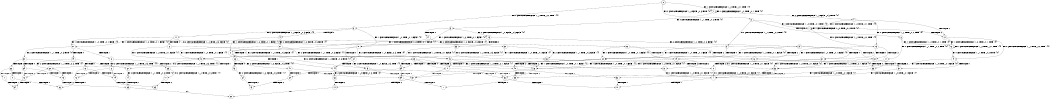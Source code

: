 digraph BCG {
size = "7, 10.5";
center = TRUE;
node [shape = circle];
0 [peripheries = 2];
0 -> 1 [label = "EX !1 !ATOMIC_EXCH_BRANCH (1, +0, TRUE, +0, 1, TRUE) !{0}"];
0 -> 2 [label = "EX !2 !ATOMIC_EXCH_BRANCH (1, +0, FALSE, +0, 3, TRUE) !{0}"];
0 -> 3 [label = "EX !0 !ATOMIC_EXCH_BRANCH (1, +1, TRUE, +0, 2, TRUE) !{0}"];
1 -> 4 [label = "EX !2 !ATOMIC_EXCH_BRANCH (1, +0, FALSE, +0, 3, TRUE) !{0}"];
1 -> 5 [label = "EX !0 !ATOMIC_EXCH_BRANCH (1, +1, TRUE, +0, 2, TRUE) !{0}"];
1 -> 1 [label = "EX !1 !ATOMIC_EXCH_BRANCH (1, +0, TRUE, +0, 1, TRUE) !{0}"];
2 -> 6 [label = "TERMINATE !2"];
2 -> 7 [label = "EX !1 !ATOMIC_EXCH_BRANCH (1, +0, TRUE, +0, 1, TRUE) !{0}"];
2 -> 8 [label = "EX !0 !ATOMIC_EXCH_BRANCH (1, +1, TRUE, +0, 2, TRUE) !{0}"];
3 -> 9 [label = "TERMINATE !0"];
3 -> 10 [label = "EX !1 !ATOMIC_EXCH_BRANCH (1, +0, TRUE, +0, 1, FALSE) !{0}"];
3 -> 11 [label = "EX !2 !ATOMIC_EXCH_BRANCH (1, +0, FALSE, +0, 3, FALSE) !{0}"];
4 -> 12 [label = "TERMINATE !2"];
4 -> 13 [label = "EX !0 !ATOMIC_EXCH_BRANCH (1, +1, TRUE, +0, 2, TRUE) !{0}"];
4 -> 7 [label = "EX !1 !ATOMIC_EXCH_BRANCH (1, +0, TRUE, +0, 1, TRUE) !{0}"];
5 -> 14 [label = "TERMINATE !0"];
5 -> 15 [label = "EX !2 !ATOMIC_EXCH_BRANCH (1, +0, FALSE, +0, 3, FALSE) !{0}"];
5 -> 10 [label = "EX !1 !ATOMIC_EXCH_BRANCH (1, +0, TRUE, +0, 1, FALSE) !{0}"];
6 -> 16 [label = "EX !1 !ATOMIC_EXCH_BRANCH (1, +0, TRUE, +0, 1, TRUE) !{0}"];
6 -> 17 [label = "EX !0 !ATOMIC_EXCH_BRANCH (1, +1, TRUE, +0, 2, TRUE) !{0}"];
7 -> 12 [label = "TERMINATE !2"];
7 -> 13 [label = "EX !0 !ATOMIC_EXCH_BRANCH (1, +1, TRUE, +0, 2, TRUE) !{0}"];
7 -> 7 [label = "EX !1 !ATOMIC_EXCH_BRANCH (1, +0, TRUE, +0, 1, TRUE) !{0}"];
8 -> 18 [label = "TERMINATE !2"];
8 -> 19 [label = "TERMINATE !0"];
8 -> 20 [label = "EX !1 !ATOMIC_EXCH_BRANCH (1, +0, TRUE, +0, 1, FALSE) !{0}"];
9 -> 21 [label = "EX !2 !ATOMIC_EXCH_BRANCH (1, +0, FALSE, +0, 3, FALSE) !{1}"];
9 -> 22 [label = "EX !1 !ATOMIC_EXCH_BRANCH (1, +0, TRUE, +0, 1, FALSE) !{1}"];
10 -> 23 [label = "TERMINATE !1"];
10 -> 24 [label = "TERMINATE !0"];
10 -> 25 [label = "EX !2 !ATOMIC_EXCH_BRANCH (1, +0, FALSE, +0, 3, TRUE) !{0}"];
11 -> 26 [label = "TERMINATE !0"];
11 -> 27 [label = "EX !1 !ATOMIC_EXCH_BRANCH (1, +0, TRUE, +0, 1, FALSE) !{0}"];
11 -> 28 [label = "EX !2 !ATOMIC_EXCH_BRANCH (1, +1, TRUE, +0, 3, FALSE) !{0}"];
12 -> 29 [label = "EX !0 !ATOMIC_EXCH_BRANCH (1, +1, TRUE, +0, 2, TRUE) !{0}"];
12 -> 16 [label = "EX !1 !ATOMIC_EXCH_BRANCH (1, +0, TRUE, +0, 1, TRUE) !{0}"];
13 -> 30 [label = "TERMINATE !2"];
13 -> 31 [label = "TERMINATE !0"];
13 -> 20 [label = "EX !1 !ATOMIC_EXCH_BRANCH (1, +0, TRUE, +0, 1, FALSE) !{0}"];
14 -> 32 [label = "EX !2 !ATOMIC_EXCH_BRANCH (1, +0, FALSE, +0, 3, FALSE) !{1}"];
14 -> 22 [label = "EX !1 !ATOMIC_EXCH_BRANCH (1, +0, TRUE, +0, 1, FALSE) !{1}"];
15 -> 33 [label = "TERMINATE !0"];
15 -> 34 [label = "EX !2 !ATOMIC_EXCH_BRANCH (1, +1, TRUE, +0, 3, FALSE) !{0}"];
15 -> 27 [label = "EX !1 !ATOMIC_EXCH_BRANCH (1, +0, TRUE, +0, 1, FALSE) !{0}"];
16 -> 29 [label = "EX !0 !ATOMIC_EXCH_BRANCH (1, +1, TRUE, +0, 2, TRUE) !{0}"];
16 -> 16 [label = "EX !1 !ATOMIC_EXCH_BRANCH (1, +0, TRUE, +0, 1, TRUE) !{0}"];
17 -> 35 [label = "TERMINATE !0"];
17 -> 36 [label = "EX !1 !ATOMIC_EXCH_BRANCH (1, +0, TRUE, +0, 1, FALSE) !{0}"];
18 -> 35 [label = "TERMINATE !0"];
18 -> 36 [label = "EX !1 !ATOMIC_EXCH_BRANCH (1, +0, TRUE, +0, 1, FALSE) !{0}"];
19 -> 37 [label = "TERMINATE !2"];
19 -> 38 [label = "EX !1 !ATOMIC_EXCH_BRANCH (1, +0, TRUE, +0, 1, FALSE) !{1}"];
20 -> 39 [label = "TERMINATE !1"];
20 -> 40 [label = "TERMINATE !2"];
20 -> 41 [label = "TERMINATE !0"];
21 -> 42 [label = "EX !1 !ATOMIC_EXCH_BRANCH (1, +0, TRUE, +0, 1, FALSE) !{1}"];
21 -> 43 [label = "EX !2 !ATOMIC_EXCH_BRANCH (1, +1, TRUE, +0, 3, FALSE) !{1}"];
22 -> 44 [label = "TERMINATE !1"];
22 -> 45 [label = "EX !2 !ATOMIC_EXCH_BRANCH (1, +0, FALSE, +0, 3, TRUE) !{1}"];
23 -> 46 [label = "TERMINATE !0"];
23 -> 47 [label = "EX !2 !ATOMIC_EXCH_BRANCH (1, +0, FALSE, +0, 3, TRUE) !{0}"];
24 -> 44 [label = "TERMINATE !1"];
24 -> 45 [label = "EX !2 !ATOMIC_EXCH_BRANCH (1, +0, FALSE, +0, 3, TRUE) !{1}"];
25 -> 39 [label = "TERMINATE !1"];
25 -> 40 [label = "TERMINATE !2"];
25 -> 41 [label = "TERMINATE !0"];
26 -> 42 [label = "EX !1 !ATOMIC_EXCH_BRANCH (1, +0, TRUE, +0, 1, FALSE) !{1}"];
26 -> 43 [label = "EX !2 !ATOMIC_EXCH_BRANCH (1, +1, TRUE, +0, 3, FALSE) !{1}"];
27 -> 48 [label = "TERMINATE !1"];
27 -> 49 [label = "TERMINATE !0"];
27 -> 50 [label = "EX !2 !ATOMIC_EXCH_BRANCH (1, +1, TRUE, +0, 3, TRUE) !{0}"];
28 -> 18 [label = "TERMINATE !2"];
28 -> 19 [label = "TERMINATE !0"];
28 -> 20 [label = "EX !1 !ATOMIC_EXCH_BRANCH (1, +0, TRUE, +0, 1, FALSE) !{0}"];
29 -> 51 [label = "TERMINATE !0"];
29 -> 36 [label = "EX !1 !ATOMIC_EXCH_BRANCH (1, +0, TRUE, +0, 1, FALSE) !{0}"];
30 -> 51 [label = "TERMINATE !0"];
30 -> 36 [label = "EX !1 !ATOMIC_EXCH_BRANCH (1, +0, TRUE, +0, 1, FALSE) !{0}"];
31 -> 52 [label = "TERMINATE !2"];
31 -> 38 [label = "EX !1 !ATOMIC_EXCH_BRANCH (1, +0, TRUE, +0, 1, FALSE) !{1}"];
32 -> 53 [label = "EX !2 !ATOMIC_EXCH_BRANCH (1, +1, TRUE, +0, 3, FALSE) !{1}"];
32 -> 42 [label = "EX !1 !ATOMIC_EXCH_BRANCH (1, +0, TRUE, +0, 1, FALSE) !{1}"];
33 -> 53 [label = "EX !2 !ATOMIC_EXCH_BRANCH (1, +1, TRUE, +0, 3, FALSE) !{1}"];
33 -> 42 [label = "EX !1 !ATOMIC_EXCH_BRANCH (1, +0, TRUE, +0, 1, FALSE) !{1}"];
34 -> 30 [label = "TERMINATE !2"];
34 -> 31 [label = "TERMINATE !0"];
34 -> 20 [label = "EX !1 !ATOMIC_EXCH_BRANCH (1, +0, TRUE, +0, 1, FALSE) !{0}"];
35 -> 54 [label = "EX !1 !ATOMIC_EXCH_BRANCH (1, +0, TRUE, +0, 1, FALSE) !{1}"];
36 -> 55 [label = "TERMINATE !1"];
36 -> 56 [label = "TERMINATE !0"];
37 -> 54 [label = "EX !1 !ATOMIC_EXCH_BRANCH (1, +0, TRUE, +0, 1, FALSE) !{1}"];
38 -> 57 [label = "TERMINATE !1"];
38 -> 58 [label = "TERMINATE !2"];
39 -> 59 [label = "TERMINATE !2"];
39 -> 60 [label = "TERMINATE !0"];
40 -> 55 [label = "TERMINATE !1"];
40 -> 56 [label = "TERMINATE !0"];
41 -> 57 [label = "TERMINATE !1"];
41 -> 58 [label = "TERMINATE !2"];
42 -> 61 [label = "TERMINATE !1"];
42 -> 62 [label = "EX !2 !ATOMIC_EXCH_BRANCH (1, +1, TRUE, +0, 3, TRUE) !{1}"];
43 -> 37 [label = "TERMINATE !2"];
43 -> 38 [label = "EX !1 !ATOMIC_EXCH_BRANCH (1, +0, TRUE, +0, 1, FALSE) !{1}"];
44 -> 63 [label = "EX !2 !ATOMIC_EXCH_BRANCH (1, +0, FALSE, +0, 3, TRUE) !{2}"];
45 -> 57 [label = "TERMINATE !1"];
45 -> 58 [label = "TERMINATE !2"];
46 -> 64 [label = "EX !2 !ATOMIC_EXCH_BRANCH (1, +0, FALSE, +0, 3, TRUE) !{1}"];
47 -> 59 [label = "TERMINATE !2"];
47 -> 60 [label = "TERMINATE !0"];
48 -> 65 [label = "TERMINATE !0"];
48 -> 66 [label = "EX !2 !ATOMIC_EXCH_BRANCH (1, +1, TRUE, +0, 3, TRUE) !{0}"];
49 -> 61 [label = "TERMINATE !1"];
49 -> 62 [label = "EX !2 !ATOMIC_EXCH_BRANCH (1, +1, TRUE, +0, 3, TRUE) !{1}"];
50 -> 67 [label = "TERMINATE !1"];
50 -> 68 [label = "TERMINATE !2"];
50 -> 69 [label = "TERMINATE !0"];
51 -> 54 [label = "EX !1 !ATOMIC_EXCH_BRANCH (1, +0, TRUE, +0, 1, FALSE) !{1}"];
52 -> 54 [label = "EX !1 !ATOMIC_EXCH_BRANCH (1, +0, TRUE, +0, 1, FALSE) !{1}"];
53 -> 52 [label = "TERMINATE !2"];
53 -> 38 [label = "EX !1 !ATOMIC_EXCH_BRANCH (1, +0, TRUE, +0, 1, FALSE) !{1}"];
54 -> 70 [label = "TERMINATE !1"];
55 -> 71 [label = "TERMINATE !0"];
56 -> 70 [label = "TERMINATE !1"];
57 -> 72 [label = "TERMINATE !2"];
58 -> 70 [label = "TERMINATE !1"];
59 -> 71 [label = "TERMINATE !0"];
60 -> 73 [label = "TERMINATE !2"];
61 -> 74 [label = "EX !2 !ATOMIC_EXCH_BRANCH (1, +1, TRUE, +0, 3, TRUE) !{2}"];
62 -> 75 [label = "TERMINATE !1"];
62 -> 76 [label = "TERMINATE !2"];
63 -> 72 [label = "TERMINATE !2"];
64 -> 73 [label = "TERMINATE !2"];
65 -> 77 [label = "EX !2 !ATOMIC_EXCH_BRANCH (1, +1, TRUE, +0, 3, TRUE) !{1}"];
66 -> 78 [label = "TERMINATE !2"];
66 -> 79 [label = "TERMINATE !0"];
67 -> 78 [label = "TERMINATE !2"];
67 -> 79 [label = "TERMINATE !0"];
68 -> 80 [label = "TERMINATE !1"];
68 -> 81 [label = "TERMINATE !0"];
69 -> 75 [label = "TERMINATE !1"];
69 -> 76 [label = "TERMINATE !2"];
72 -> 82 [label = "exit"];
74 -> 83 [label = "TERMINATE !2"];
75 -> 83 [label = "TERMINATE !2"];
76 -> 84 [label = "TERMINATE !1"];
77 -> 85 [label = "TERMINATE !2"];
78 -> 86 [label = "TERMINATE !0"];
79 -> 85 [label = "TERMINATE !2"];
80 -> 86 [label = "TERMINATE !0"];
81 -> 84 [label = "TERMINATE !1"];
83 -> 82 [label = "exit"];
}
